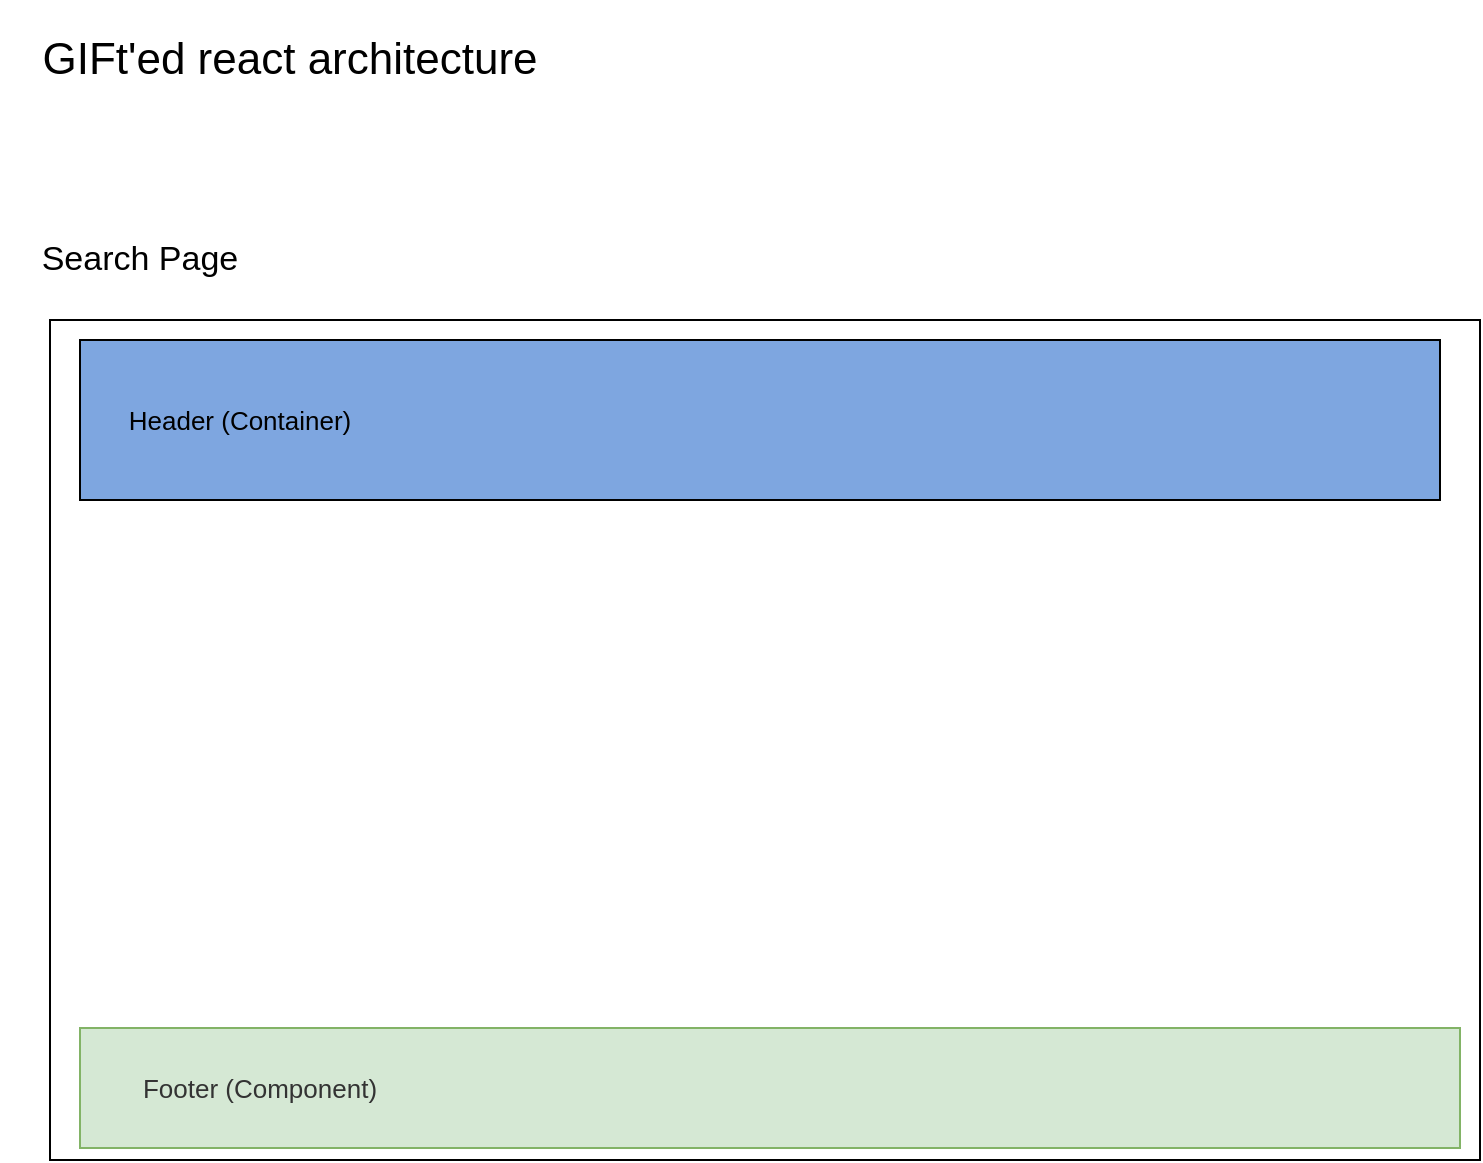 <mxfile version="12.1.0" type="device" pages="1"><diagram id="Xs6dbNMGA0OvfRXplLec" name="Page-1"><mxGraphModel dx="1408" dy="807" grid="1" gridSize="10" guides="1" tooltips="1" connect="1" arrows="1" fold="1" page="1" pageScale="1" pageWidth="827" pageHeight="1169" math="0" shadow="0"><root><mxCell id="0"/><mxCell id="1" parent="0"/><mxCell id="PruFC1wJxRgsyDGeR1Pk-1" value="GIFt'ed react architecture" style="text;html=1;strokeColor=none;fillColor=none;align=center;verticalAlign=middle;whiteSpace=wrap;rounded=0;fontSize=22;" vertex="1" parent="1"><mxGeometry x="40" y="40" width="270" height="60" as="geometry"/></mxCell><mxCell id="PruFC1wJxRgsyDGeR1Pk-2" value="Search Page" style="text;html=1;strokeColor=none;fillColor=none;align=center;verticalAlign=middle;whiteSpace=wrap;rounded=0;fontSize=17;" vertex="1" parent="1"><mxGeometry x="30" y="160" width="140" height="20" as="geometry"/></mxCell><mxCell id="PruFC1wJxRgsyDGeR1Pk-3" value="" style="rounded=0;whiteSpace=wrap;html=1;fontSize=22;" vertex="1" parent="1"><mxGeometry x="55" y="200" width="715" height="420" as="geometry"/></mxCell><mxCell id="PruFC1wJxRgsyDGeR1Pk-4" value="" style="rounded=0;whiteSpace=wrap;html=1;fontSize=22;fillColor=#7EA6E0;" vertex="1" parent="1"><mxGeometry x="70" y="210" width="680" height="80" as="geometry"/></mxCell><mxCell id="PruFC1wJxRgsyDGeR1Pk-5" value="" style="rounded=0;whiteSpace=wrap;html=1;fillColor=#d5e8d4;fontSize=22;strokeColor=#82b366;" vertex="1" parent="1"><mxGeometry x="70" y="554" width="690" height="60" as="geometry"/></mxCell><mxCell id="PruFC1wJxRgsyDGeR1Pk-6" value="Header (Container)" style="text;html=1;strokeColor=none;fillColor=none;align=center;verticalAlign=middle;whiteSpace=wrap;rounded=0;fontSize=13;" vertex="1" parent="1"><mxGeometry x="80" y="240" width="140" height="20" as="geometry"/></mxCell><mxCell id="PruFC1wJxRgsyDGeR1Pk-7" value="Footer (Component)" style="text;html=1;strokeColor=none;fillColor=none;align=center;verticalAlign=middle;whiteSpace=wrap;rounded=0;fontSize=13;fontColor=#333333;" vertex="1" parent="1"><mxGeometry x="90" y="574" width="140" height="20" as="geometry"/></mxCell></root></mxGraphModel></diagram></mxfile>